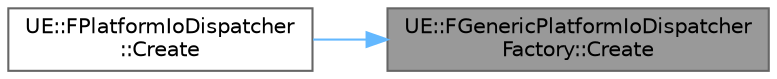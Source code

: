 digraph "UE::FGenericPlatformIoDispatcherFactory::Create"
{
 // INTERACTIVE_SVG=YES
 // LATEX_PDF_SIZE
  bgcolor="transparent";
  edge [fontname=Helvetica,fontsize=10,labelfontname=Helvetica,labelfontsize=10];
  node [fontname=Helvetica,fontsize=10,shape=box,height=0.2,width=0.4];
  rankdir="RL";
  Node1 [id="Node000001",label="UE::FGenericPlatformIoDispatcher\lFactory::Create",height=0.2,width=0.4,color="gray40", fillcolor="grey60", style="filled", fontcolor="black",tooltip=" "];
  Node1 -> Node2 [id="edge1_Node000001_Node000002",dir="back",color="steelblue1",style="solid",tooltip=" "];
  Node2 [id="Node000002",label="UE::FPlatformIoDispatcher\l::Create",height=0.2,width=0.4,color="grey40", fillcolor="white", style="filled",URL="$d9/da0/classUE_1_1FPlatformIoDispatcher.html#adb1d0b02d08e78d4f0bc2dadff22c0c9",tooltip=" "];
}
